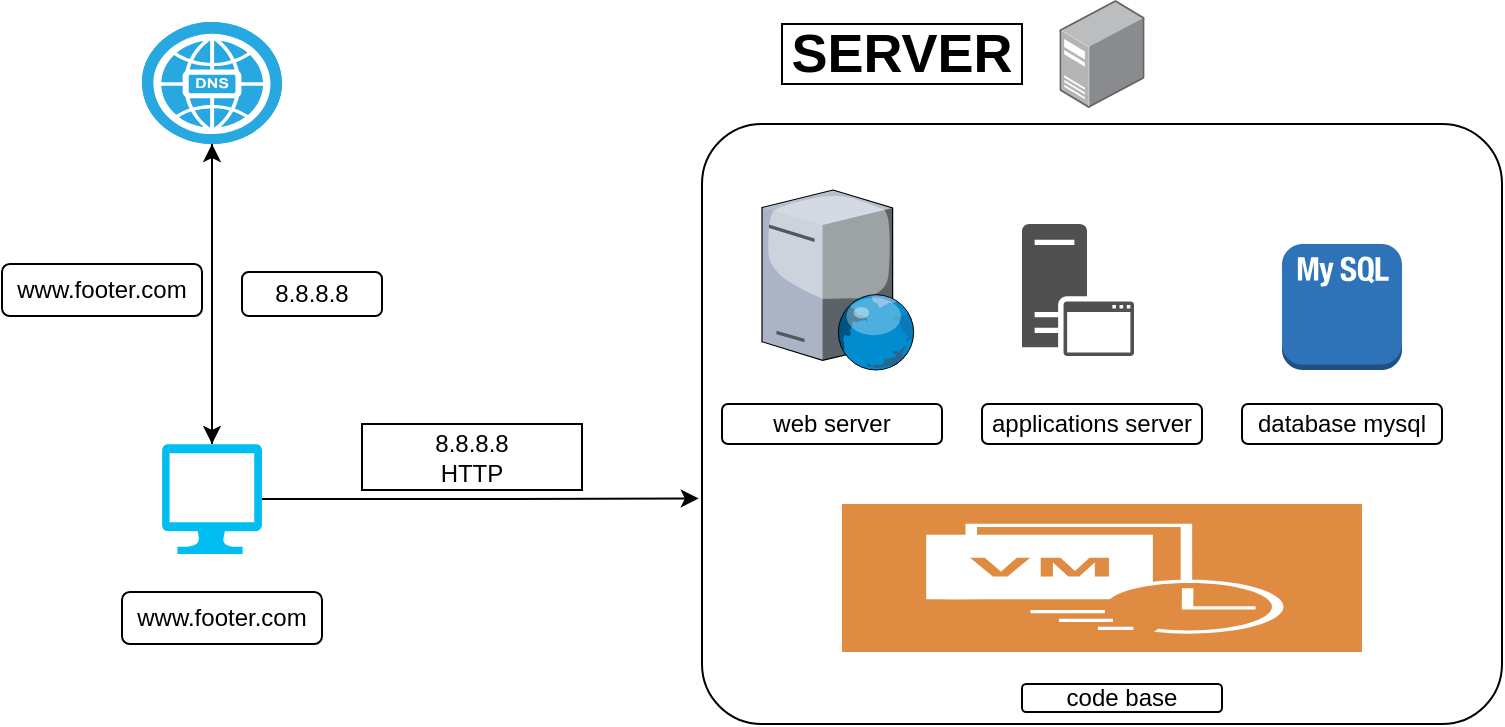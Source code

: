 <mxfile version="23.0.2" type="github">
  <diagram name="Page-1" id="4bZB5JQtaJzzpFxlEy-t">
    <mxGraphModel dx="794" dy="454" grid="1" gridSize="10" guides="1" tooltips="1" connect="1" arrows="1" fold="1" page="1" pageScale="1" pageWidth="850" pageHeight="1100" math="0" shadow="0">
      <root>
        <mxCell id="0" />
        <mxCell id="1" parent="0" />
        <mxCell id="Vz0gy-sPoHT4EdZaWl64-2" value="&lt;hr&gt;" style="rounded=1;arcSize=10;whiteSpace=wrap;html=1;align=center;" vertex="1" parent="1">
          <mxGeometry x="350" y="100" width="400" height="300" as="geometry" />
        </mxCell>
        <mxCell id="Vz0gy-sPoHT4EdZaWl64-3" value="&lt;b&gt;&lt;font style=&quot;font-size: 27px;&quot;&gt;SERVER&lt;/font&gt;&lt;/b&gt;" style="rounded=0;whiteSpace=wrap;html=1;" vertex="1" parent="1">
          <mxGeometry x="390" y="50" width="120" height="30" as="geometry" />
        </mxCell>
        <mxCell id="Vz0gy-sPoHT4EdZaWl64-4" value="" style="image;points=[];aspect=fixed;html=1;align=center;shadow=0;dashed=0;image=img/lib/allied_telesis/computer_and_terminals/Server_Desktop.svg;" vertex="1" parent="1">
          <mxGeometry x="528.7" y="38" width="42.6" height="54" as="geometry" />
        </mxCell>
        <mxCell id="Vz0gy-sPoHT4EdZaWl64-5" value="" style="verticalLabelPosition=bottom;sketch=0;aspect=fixed;html=1;verticalAlign=top;strokeColor=none;align=center;outlineConnect=0;shape=mxgraph.citrix.web_server;" vertex="1" parent="1">
          <mxGeometry x="380" y="133" width="76.5" height="90" as="geometry" />
        </mxCell>
        <mxCell id="Vz0gy-sPoHT4EdZaWl64-6" value="" style="sketch=0;pointerEvents=1;shadow=0;dashed=0;html=1;strokeColor=none;fillColor=#505050;labelPosition=center;verticalLabelPosition=bottom;verticalAlign=top;outlineConnect=0;align=center;shape=mxgraph.office.servers.application_server;" vertex="1" parent="1">
          <mxGeometry x="510" y="150" width="56" height="66" as="geometry" />
        </mxCell>
        <mxCell id="Vz0gy-sPoHT4EdZaWl64-7" value="" style="outlineConnect=0;dashed=0;verticalLabelPosition=bottom;verticalAlign=top;align=center;html=1;shape=mxgraph.aws3.mysql_db_instance_2;fillColor=#2E73B8;gradientColor=none;" vertex="1" parent="1">
          <mxGeometry x="640" y="160" width="60" height="63" as="geometry" />
        </mxCell>
        <mxCell id="Vz0gy-sPoHT4EdZaWl64-8" value="" style="sketch=0;pointerEvents=1;shadow=0;dashed=0;html=1;strokeColor=none;fillColor=#DF8C42;labelPosition=center;verticalLabelPosition=bottom;verticalAlign=top;align=center;outlineConnect=0;shape=mxgraph.veeam2.cdp;" vertex="1" parent="1">
          <mxGeometry x="420" y="290" width="260" height="74" as="geometry" />
        </mxCell>
        <mxCell id="Vz0gy-sPoHT4EdZaWl64-10" value="applications server" style="rounded=1;whiteSpace=wrap;html=1;" vertex="1" parent="1">
          <mxGeometry x="490" y="240" width="110" height="20" as="geometry" />
        </mxCell>
        <mxCell id="Vz0gy-sPoHT4EdZaWl64-11" value="web server" style="rounded=1;whiteSpace=wrap;html=1;" vertex="1" parent="1">
          <mxGeometry x="360" y="240" width="110" height="20" as="geometry" />
        </mxCell>
        <mxCell id="Vz0gy-sPoHT4EdZaWl64-12" value="database mysql" style="rounded=1;whiteSpace=wrap;html=1;" vertex="1" parent="1">
          <mxGeometry x="620" y="240" width="100" height="20" as="geometry" />
        </mxCell>
        <mxCell id="Vz0gy-sPoHT4EdZaWl64-17" value="code base" style="rounded=1;whiteSpace=wrap;html=1;" vertex="1" parent="1">
          <mxGeometry x="510" y="380" width="100" height="14" as="geometry" />
        </mxCell>
        <mxCell id="Vz0gy-sPoHT4EdZaWl64-27" style="edgeStyle=orthogonalEdgeStyle;rounded=0;orthogonalLoop=1;jettySize=auto;html=1;exitX=0.5;exitY=1;exitDx=0;exitDy=0;exitPerimeter=0;" edge="1" parent="1" source="Vz0gy-sPoHT4EdZaWl64-20">
          <mxGeometry relative="1" as="geometry">
            <mxPoint x="105" y="260" as="targetPoint" />
          </mxGeometry>
        </mxCell>
        <mxCell id="Vz0gy-sPoHT4EdZaWl64-20" value="" style="fillColor=#28A8E0;verticalLabelPosition=bottom;sketch=0;html=1;strokeColor=#ffffff;verticalAlign=top;align=center;points=[[0.145,0.145,0],[0.5,0,0],[0.855,0.145,0],[1,0.5,0],[0.855,0.855,0],[0.5,1,0],[0.145,0.855,0],[0,0.5,0]];pointerEvents=1;shape=mxgraph.cisco_safe.compositeIcon;bgIcon=ellipse;resIcon=mxgraph.cisco_safe.capability.dns;" vertex="1" parent="1">
          <mxGeometry x="70" y="49" width="70" height="61" as="geometry" />
        </mxCell>
        <mxCell id="Vz0gy-sPoHT4EdZaWl64-21" value="" style="verticalLabelPosition=bottom;html=1;verticalAlign=top;align=center;strokeColor=none;fillColor=#00BEF2;shape=mxgraph.azure.computer;pointerEvents=1;" vertex="1" parent="1">
          <mxGeometry x="80" y="260" width="50" height="55" as="geometry" />
        </mxCell>
        <mxCell id="Vz0gy-sPoHT4EdZaWl64-26" style="edgeStyle=orthogonalEdgeStyle;rounded=0;orthogonalLoop=1;jettySize=auto;html=1;exitX=0.5;exitY=0;exitDx=0;exitDy=0;exitPerimeter=0;entryX=0.5;entryY=1;entryDx=0;entryDy=0;entryPerimeter=0;" edge="1" parent="1" source="Vz0gy-sPoHT4EdZaWl64-21" target="Vz0gy-sPoHT4EdZaWl64-20">
          <mxGeometry relative="1" as="geometry" />
        </mxCell>
        <mxCell id="Vz0gy-sPoHT4EdZaWl64-28" style="edgeStyle=orthogonalEdgeStyle;rounded=0;orthogonalLoop=1;jettySize=auto;html=1;exitX=1;exitY=0.5;exitDx=0;exitDy=0;exitPerimeter=0;entryX=-0.004;entryY=0.624;entryDx=0;entryDy=0;entryPerimeter=0;" edge="1" parent="1" source="Vz0gy-sPoHT4EdZaWl64-21" target="Vz0gy-sPoHT4EdZaWl64-2">
          <mxGeometry relative="1" as="geometry" />
        </mxCell>
        <mxCell id="Vz0gy-sPoHT4EdZaWl64-29" value="www.footer.com" style="rounded=1;whiteSpace=wrap;html=1;" vertex="1" parent="1">
          <mxGeometry x="60" y="334" width="100" height="26" as="geometry" />
        </mxCell>
        <mxCell id="Vz0gy-sPoHT4EdZaWl64-31" value="8.8.8.8" style="rounded=1;whiteSpace=wrap;html=1;" vertex="1" parent="1">
          <mxGeometry x="120" y="174" width="70" height="22" as="geometry" />
        </mxCell>
        <mxCell id="Vz0gy-sPoHT4EdZaWl64-32" value="www.footer.com" style="rounded=1;whiteSpace=wrap;html=1;" vertex="1" parent="1">
          <mxGeometry y="170" width="100" height="26" as="geometry" />
        </mxCell>
        <mxCell id="Vz0gy-sPoHT4EdZaWl64-34" value="8.8.8.8&lt;br&gt;HTTP" style="rounded=0;whiteSpace=wrap;html=1;" vertex="1" parent="1">
          <mxGeometry x="180" y="250" width="110" height="33" as="geometry" />
        </mxCell>
      </root>
    </mxGraphModel>
  </diagram>
</mxfile>
